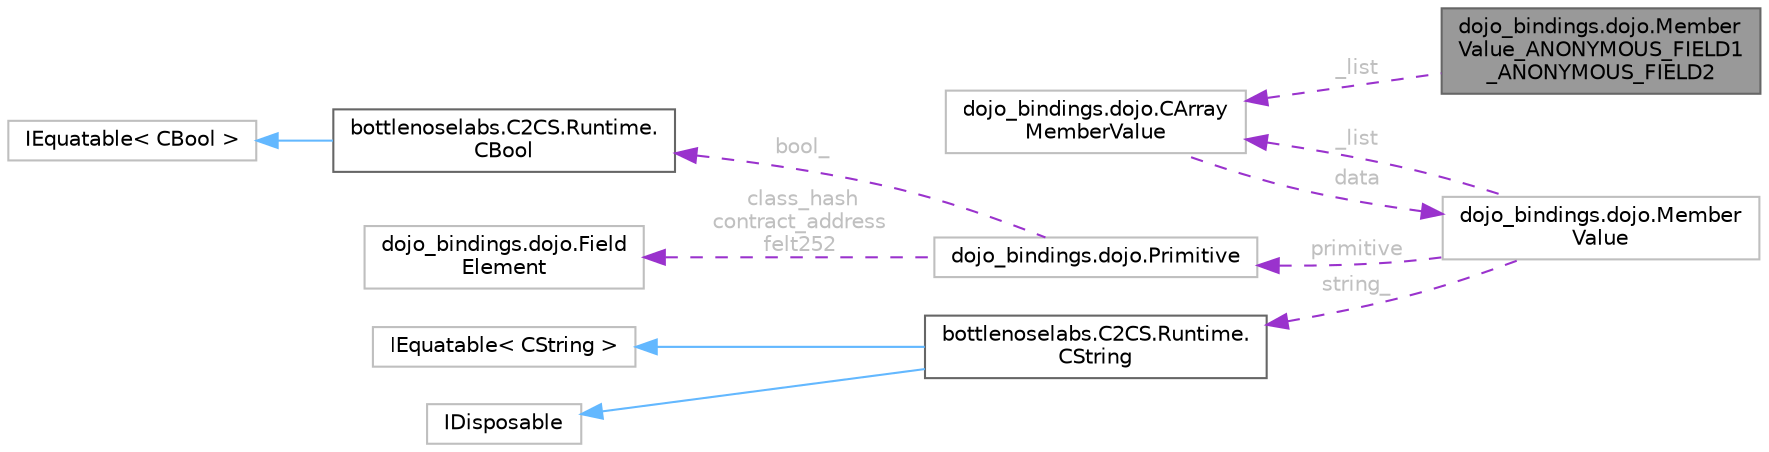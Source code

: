 digraph "dojo_bindings.dojo.MemberValue_ANONYMOUS_FIELD1_ANONYMOUS_FIELD2"
{
 // LATEX_PDF_SIZE
  bgcolor="transparent";
  edge [fontname=Helvetica,fontsize=10,labelfontname=Helvetica,labelfontsize=10];
  node [fontname=Helvetica,fontsize=10,shape=box,height=0.2,width=0.4];
  rankdir="LR";
  Node1 [id="Node000001",label="dojo_bindings.dojo.Member\lValue_ANONYMOUS_FIELD1\l_ANONYMOUS_FIELD2",height=0.2,width=0.4,color="gray40", fillcolor="grey60", style="filled", fontcolor="black",tooltip=" "];
  Node2 -> Node1 [id="edge1_Node000001_Node000002",dir="back",color="darkorchid3",style="dashed",tooltip=" ",label=" _list",fontcolor="grey" ];
  Node2 [id="Node000002",label="dojo_bindings.dojo.CArray\lMemberValue",height=0.2,width=0.4,color="grey75", fillcolor="white", style="filled",URL="$structdojo__bindings_1_1dojo_1_1_c_array_member_value.html",tooltip=" "];
  Node3 -> Node2 [id="edge2_Node000002_Node000003",dir="back",color="darkorchid3",style="dashed",tooltip=" ",label=" data",fontcolor="grey" ];
  Node3 [id="Node000003",label="dojo_bindings.dojo.Member\lValue",height=0.2,width=0.4,color="grey75", fillcolor="white", style="filled",URL="$structdojo__bindings_1_1dojo_1_1_member_value.html",tooltip=" "];
  Node4 -> Node3 [id="edge3_Node000003_Node000004",dir="back",color="darkorchid3",style="dashed",tooltip=" ",label=" primitive",fontcolor="grey" ];
  Node4 [id="Node000004",label="dojo_bindings.dojo.Primitive",height=0.2,width=0.4,color="grey75", fillcolor="white", style="filled",URL="$structdojo__bindings_1_1dojo_1_1_primitive.html",tooltip=" "];
  Node5 -> Node4 [id="edge4_Node000004_Node000005",dir="back",color="darkorchid3",style="dashed",tooltip=" ",label=" bool_",fontcolor="grey" ];
  Node5 [id="Node000005",label="bottlenoselabs.C2CS.Runtime.\lCBool",height=0.2,width=0.4,color="gray40", fillcolor="white", style="filled",URL="$structbottlenoselabs_1_1_c2_c_s_1_1_runtime_1_1_c_bool.html",tooltip="A boolean value type with the same memory layout as a byte in both managed and unmanaged contexts; eq..."];
  Node6 -> Node5 [id="edge5_Node000005_Node000006",dir="back",color="steelblue1",style="solid",tooltip=" "];
  Node6 [id="Node000006",label="IEquatable\< CBool \>",height=0.2,width=0.4,color="grey75", fillcolor="white", style="filled",tooltip=" "];
  Node7 -> Node4 [id="edge6_Node000004_Node000007",dir="back",color="darkorchid3",style="dashed",tooltip=" ",label=" class_hash\ncontract_address\nfelt252",fontcolor="grey" ];
  Node7 [id="Node000007",label="dojo_bindings.dojo.Field\lElement",height=0.2,width=0.4,color="grey75", fillcolor="white", style="filled",URL="$structdojo__bindings_1_1dojo_1_1_field_element.html",tooltip=" "];
  Node8 -> Node3 [id="edge7_Node000003_Node000008",dir="back",color="darkorchid3",style="dashed",tooltip=" ",label=" string_",fontcolor="grey" ];
  Node8 [id="Node000008",label="bottlenoselabs.C2CS.Runtime.\lCString",height=0.2,width=0.4,color="gray40", fillcolor="white", style="filled",URL="$structbottlenoselabs_1_1_c2_c_s_1_1_runtime_1_1_c_string.html",tooltip="A pointer value type of bytes that represent a string; the C type char*."];
  Node9 -> Node8 [id="edge8_Node000008_Node000009",dir="back",color="steelblue1",style="solid",tooltip=" "];
  Node9 [id="Node000009",label="IEquatable\< CString \>",height=0.2,width=0.4,color="grey75", fillcolor="white", style="filled",tooltip=" "];
  Node10 -> Node8 [id="edge9_Node000008_Node000010",dir="back",color="steelblue1",style="solid",tooltip=" "];
  Node10 [id="Node000010",label="IDisposable",height=0.2,width=0.4,color="grey75", fillcolor="white", style="filled",tooltip=" "];
  Node2 -> Node3 [id="edge10_Node000003_Node000002",dir="back",color="darkorchid3",style="dashed",tooltip=" ",label=" _list",fontcolor="grey" ];
}
